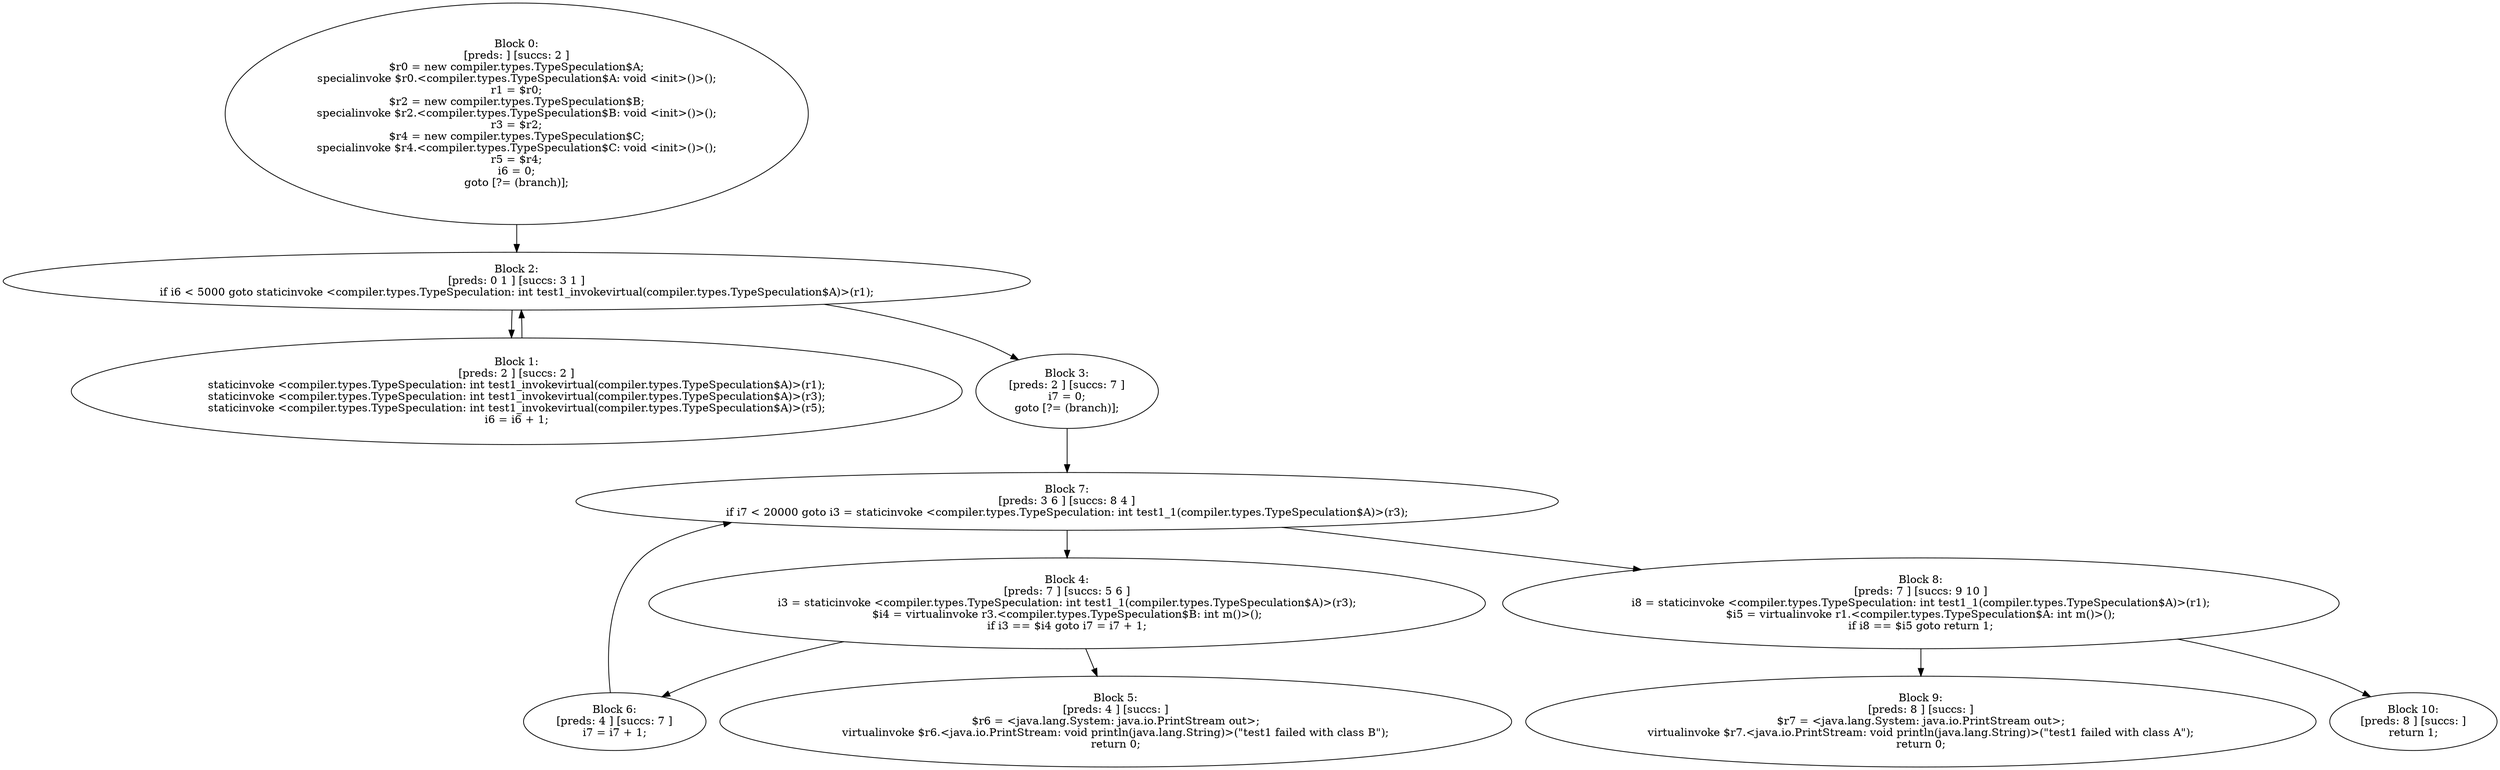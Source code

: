 digraph "unitGraph" {
    "Block 0:
[preds: ] [succs: 2 ]
$r0 = new compiler.types.TypeSpeculation$A;
specialinvoke $r0.<compiler.types.TypeSpeculation$A: void <init>()>();
r1 = $r0;
$r2 = new compiler.types.TypeSpeculation$B;
specialinvoke $r2.<compiler.types.TypeSpeculation$B: void <init>()>();
r3 = $r2;
$r4 = new compiler.types.TypeSpeculation$C;
specialinvoke $r4.<compiler.types.TypeSpeculation$C: void <init>()>();
r5 = $r4;
i6 = 0;
goto [?= (branch)];
"
    "Block 1:
[preds: 2 ] [succs: 2 ]
staticinvoke <compiler.types.TypeSpeculation: int test1_invokevirtual(compiler.types.TypeSpeculation$A)>(r1);
staticinvoke <compiler.types.TypeSpeculation: int test1_invokevirtual(compiler.types.TypeSpeculation$A)>(r3);
staticinvoke <compiler.types.TypeSpeculation: int test1_invokevirtual(compiler.types.TypeSpeculation$A)>(r5);
i6 = i6 + 1;
"
    "Block 2:
[preds: 0 1 ] [succs: 3 1 ]
if i6 < 5000 goto staticinvoke <compiler.types.TypeSpeculation: int test1_invokevirtual(compiler.types.TypeSpeculation$A)>(r1);
"
    "Block 3:
[preds: 2 ] [succs: 7 ]
i7 = 0;
goto [?= (branch)];
"
    "Block 4:
[preds: 7 ] [succs: 5 6 ]
i3 = staticinvoke <compiler.types.TypeSpeculation: int test1_1(compiler.types.TypeSpeculation$A)>(r3);
$i4 = virtualinvoke r3.<compiler.types.TypeSpeculation$B: int m()>();
if i3 == $i4 goto i7 = i7 + 1;
"
    "Block 5:
[preds: 4 ] [succs: ]
$r6 = <java.lang.System: java.io.PrintStream out>;
virtualinvoke $r6.<java.io.PrintStream: void println(java.lang.String)>(\"test1 failed with class B\");
return 0;
"
    "Block 6:
[preds: 4 ] [succs: 7 ]
i7 = i7 + 1;
"
    "Block 7:
[preds: 3 6 ] [succs: 8 4 ]
if i7 < 20000 goto i3 = staticinvoke <compiler.types.TypeSpeculation: int test1_1(compiler.types.TypeSpeculation$A)>(r3);
"
    "Block 8:
[preds: 7 ] [succs: 9 10 ]
i8 = staticinvoke <compiler.types.TypeSpeculation: int test1_1(compiler.types.TypeSpeculation$A)>(r1);
$i5 = virtualinvoke r1.<compiler.types.TypeSpeculation$A: int m()>();
if i8 == $i5 goto return 1;
"
    "Block 9:
[preds: 8 ] [succs: ]
$r7 = <java.lang.System: java.io.PrintStream out>;
virtualinvoke $r7.<java.io.PrintStream: void println(java.lang.String)>(\"test1 failed with class A\");
return 0;
"
    "Block 10:
[preds: 8 ] [succs: ]
return 1;
"
    "Block 0:
[preds: ] [succs: 2 ]
$r0 = new compiler.types.TypeSpeculation$A;
specialinvoke $r0.<compiler.types.TypeSpeculation$A: void <init>()>();
r1 = $r0;
$r2 = new compiler.types.TypeSpeculation$B;
specialinvoke $r2.<compiler.types.TypeSpeculation$B: void <init>()>();
r3 = $r2;
$r4 = new compiler.types.TypeSpeculation$C;
specialinvoke $r4.<compiler.types.TypeSpeculation$C: void <init>()>();
r5 = $r4;
i6 = 0;
goto [?= (branch)];
"->"Block 2:
[preds: 0 1 ] [succs: 3 1 ]
if i6 < 5000 goto staticinvoke <compiler.types.TypeSpeculation: int test1_invokevirtual(compiler.types.TypeSpeculation$A)>(r1);
";
    "Block 1:
[preds: 2 ] [succs: 2 ]
staticinvoke <compiler.types.TypeSpeculation: int test1_invokevirtual(compiler.types.TypeSpeculation$A)>(r1);
staticinvoke <compiler.types.TypeSpeculation: int test1_invokevirtual(compiler.types.TypeSpeculation$A)>(r3);
staticinvoke <compiler.types.TypeSpeculation: int test1_invokevirtual(compiler.types.TypeSpeculation$A)>(r5);
i6 = i6 + 1;
"->"Block 2:
[preds: 0 1 ] [succs: 3 1 ]
if i6 < 5000 goto staticinvoke <compiler.types.TypeSpeculation: int test1_invokevirtual(compiler.types.TypeSpeculation$A)>(r1);
";
    "Block 2:
[preds: 0 1 ] [succs: 3 1 ]
if i6 < 5000 goto staticinvoke <compiler.types.TypeSpeculation: int test1_invokevirtual(compiler.types.TypeSpeculation$A)>(r1);
"->"Block 3:
[preds: 2 ] [succs: 7 ]
i7 = 0;
goto [?= (branch)];
";
    "Block 2:
[preds: 0 1 ] [succs: 3 1 ]
if i6 < 5000 goto staticinvoke <compiler.types.TypeSpeculation: int test1_invokevirtual(compiler.types.TypeSpeculation$A)>(r1);
"->"Block 1:
[preds: 2 ] [succs: 2 ]
staticinvoke <compiler.types.TypeSpeculation: int test1_invokevirtual(compiler.types.TypeSpeculation$A)>(r1);
staticinvoke <compiler.types.TypeSpeculation: int test1_invokevirtual(compiler.types.TypeSpeculation$A)>(r3);
staticinvoke <compiler.types.TypeSpeculation: int test1_invokevirtual(compiler.types.TypeSpeculation$A)>(r5);
i6 = i6 + 1;
";
    "Block 3:
[preds: 2 ] [succs: 7 ]
i7 = 0;
goto [?= (branch)];
"->"Block 7:
[preds: 3 6 ] [succs: 8 4 ]
if i7 < 20000 goto i3 = staticinvoke <compiler.types.TypeSpeculation: int test1_1(compiler.types.TypeSpeculation$A)>(r3);
";
    "Block 4:
[preds: 7 ] [succs: 5 6 ]
i3 = staticinvoke <compiler.types.TypeSpeculation: int test1_1(compiler.types.TypeSpeculation$A)>(r3);
$i4 = virtualinvoke r3.<compiler.types.TypeSpeculation$B: int m()>();
if i3 == $i4 goto i7 = i7 + 1;
"->"Block 5:
[preds: 4 ] [succs: ]
$r6 = <java.lang.System: java.io.PrintStream out>;
virtualinvoke $r6.<java.io.PrintStream: void println(java.lang.String)>(\"test1 failed with class B\");
return 0;
";
    "Block 4:
[preds: 7 ] [succs: 5 6 ]
i3 = staticinvoke <compiler.types.TypeSpeculation: int test1_1(compiler.types.TypeSpeculation$A)>(r3);
$i4 = virtualinvoke r3.<compiler.types.TypeSpeculation$B: int m()>();
if i3 == $i4 goto i7 = i7 + 1;
"->"Block 6:
[preds: 4 ] [succs: 7 ]
i7 = i7 + 1;
";
    "Block 6:
[preds: 4 ] [succs: 7 ]
i7 = i7 + 1;
"->"Block 7:
[preds: 3 6 ] [succs: 8 4 ]
if i7 < 20000 goto i3 = staticinvoke <compiler.types.TypeSpeculation: int test1_1(compiler.types.TypeSpeculation$A)>(r3);
";
    "Block 7:
[preds: 3 6 ] [succs: 8 4 ]
if i7 < 20000 goto i3 = staticinvoke <compiler.types.TypeSpeculation: int test1_1(compiler.types.TypeSpeculation$A)>(r3);
"->"Block 8:
[preds: 7 ] [succs: 9 10 ]
i8 = staticinvoke <compiler.types.TypeSpeculation: int test1_1(compiler.types.TypeSpeculation$A)>(r1);
$i5 = virtualinvoke r1.<compiler.types.TypeSpeculation$A: int m()>();
if i8 == $i5 goto return 1;
";
    "Block 7:
[preds: 3 6 ] [succs: 8 4 ]
if i7 < 20000 goto i3 = staticinvoke <compiler.types.TypeSpeculation: int test1_1(compiler.types.TypeSpeculation$A)>(r3);
"->"Block 4:
[preds: 7 ] [succs: 5 6 ]
i3 = staticinvoke <compiler.types.TypeSpeculation: int test1_1(compiler.types.TypeSpeculation$A)>(r3);
$i4 = virtualinvoke r3.<compiler.types.TypeSpeculation$B: int m()>();
if i3 == $i4 goto i7 = i7 + 1;
";
    "Block 8:
[preds: 7 ] [succs: 9 10 ]
i8 = staticinvoke <compiler.types.TypeSpeculation: int test1_1(compiler.types.TypeSpeculation$A)>(r1);
$i5 = virtualinvoke r1.<compiler.types.TypeSpeculation$A: int m()>();
if i8 == $i5 goto return 1;
"->"Block 9:
[preds: 8 ] [succs: ]
$r7 = <java.lang.System: java.io.PrintStream out>;
virtualinvoke $r7.<java.io.PrintStream: void println(java.lang.String)>(\"test1 failed with class A\");
return 0;
";
    "Block 8:
[preds: 7 ] [succs: 9 10 ]
i8 = staticinvoke <compiler.types.TypeSpeculation: int test1_1(compiler.types.TypeSpeculation$A)>(r1);
$i5 = virtualinvoke r1.<compiler.types.TypeSpeculation$A: int m()>();
if i8 == $i5 goto return 1;
"->"Block 10:
[preds: 8 ] [succs: ]
return 1;
";
}
